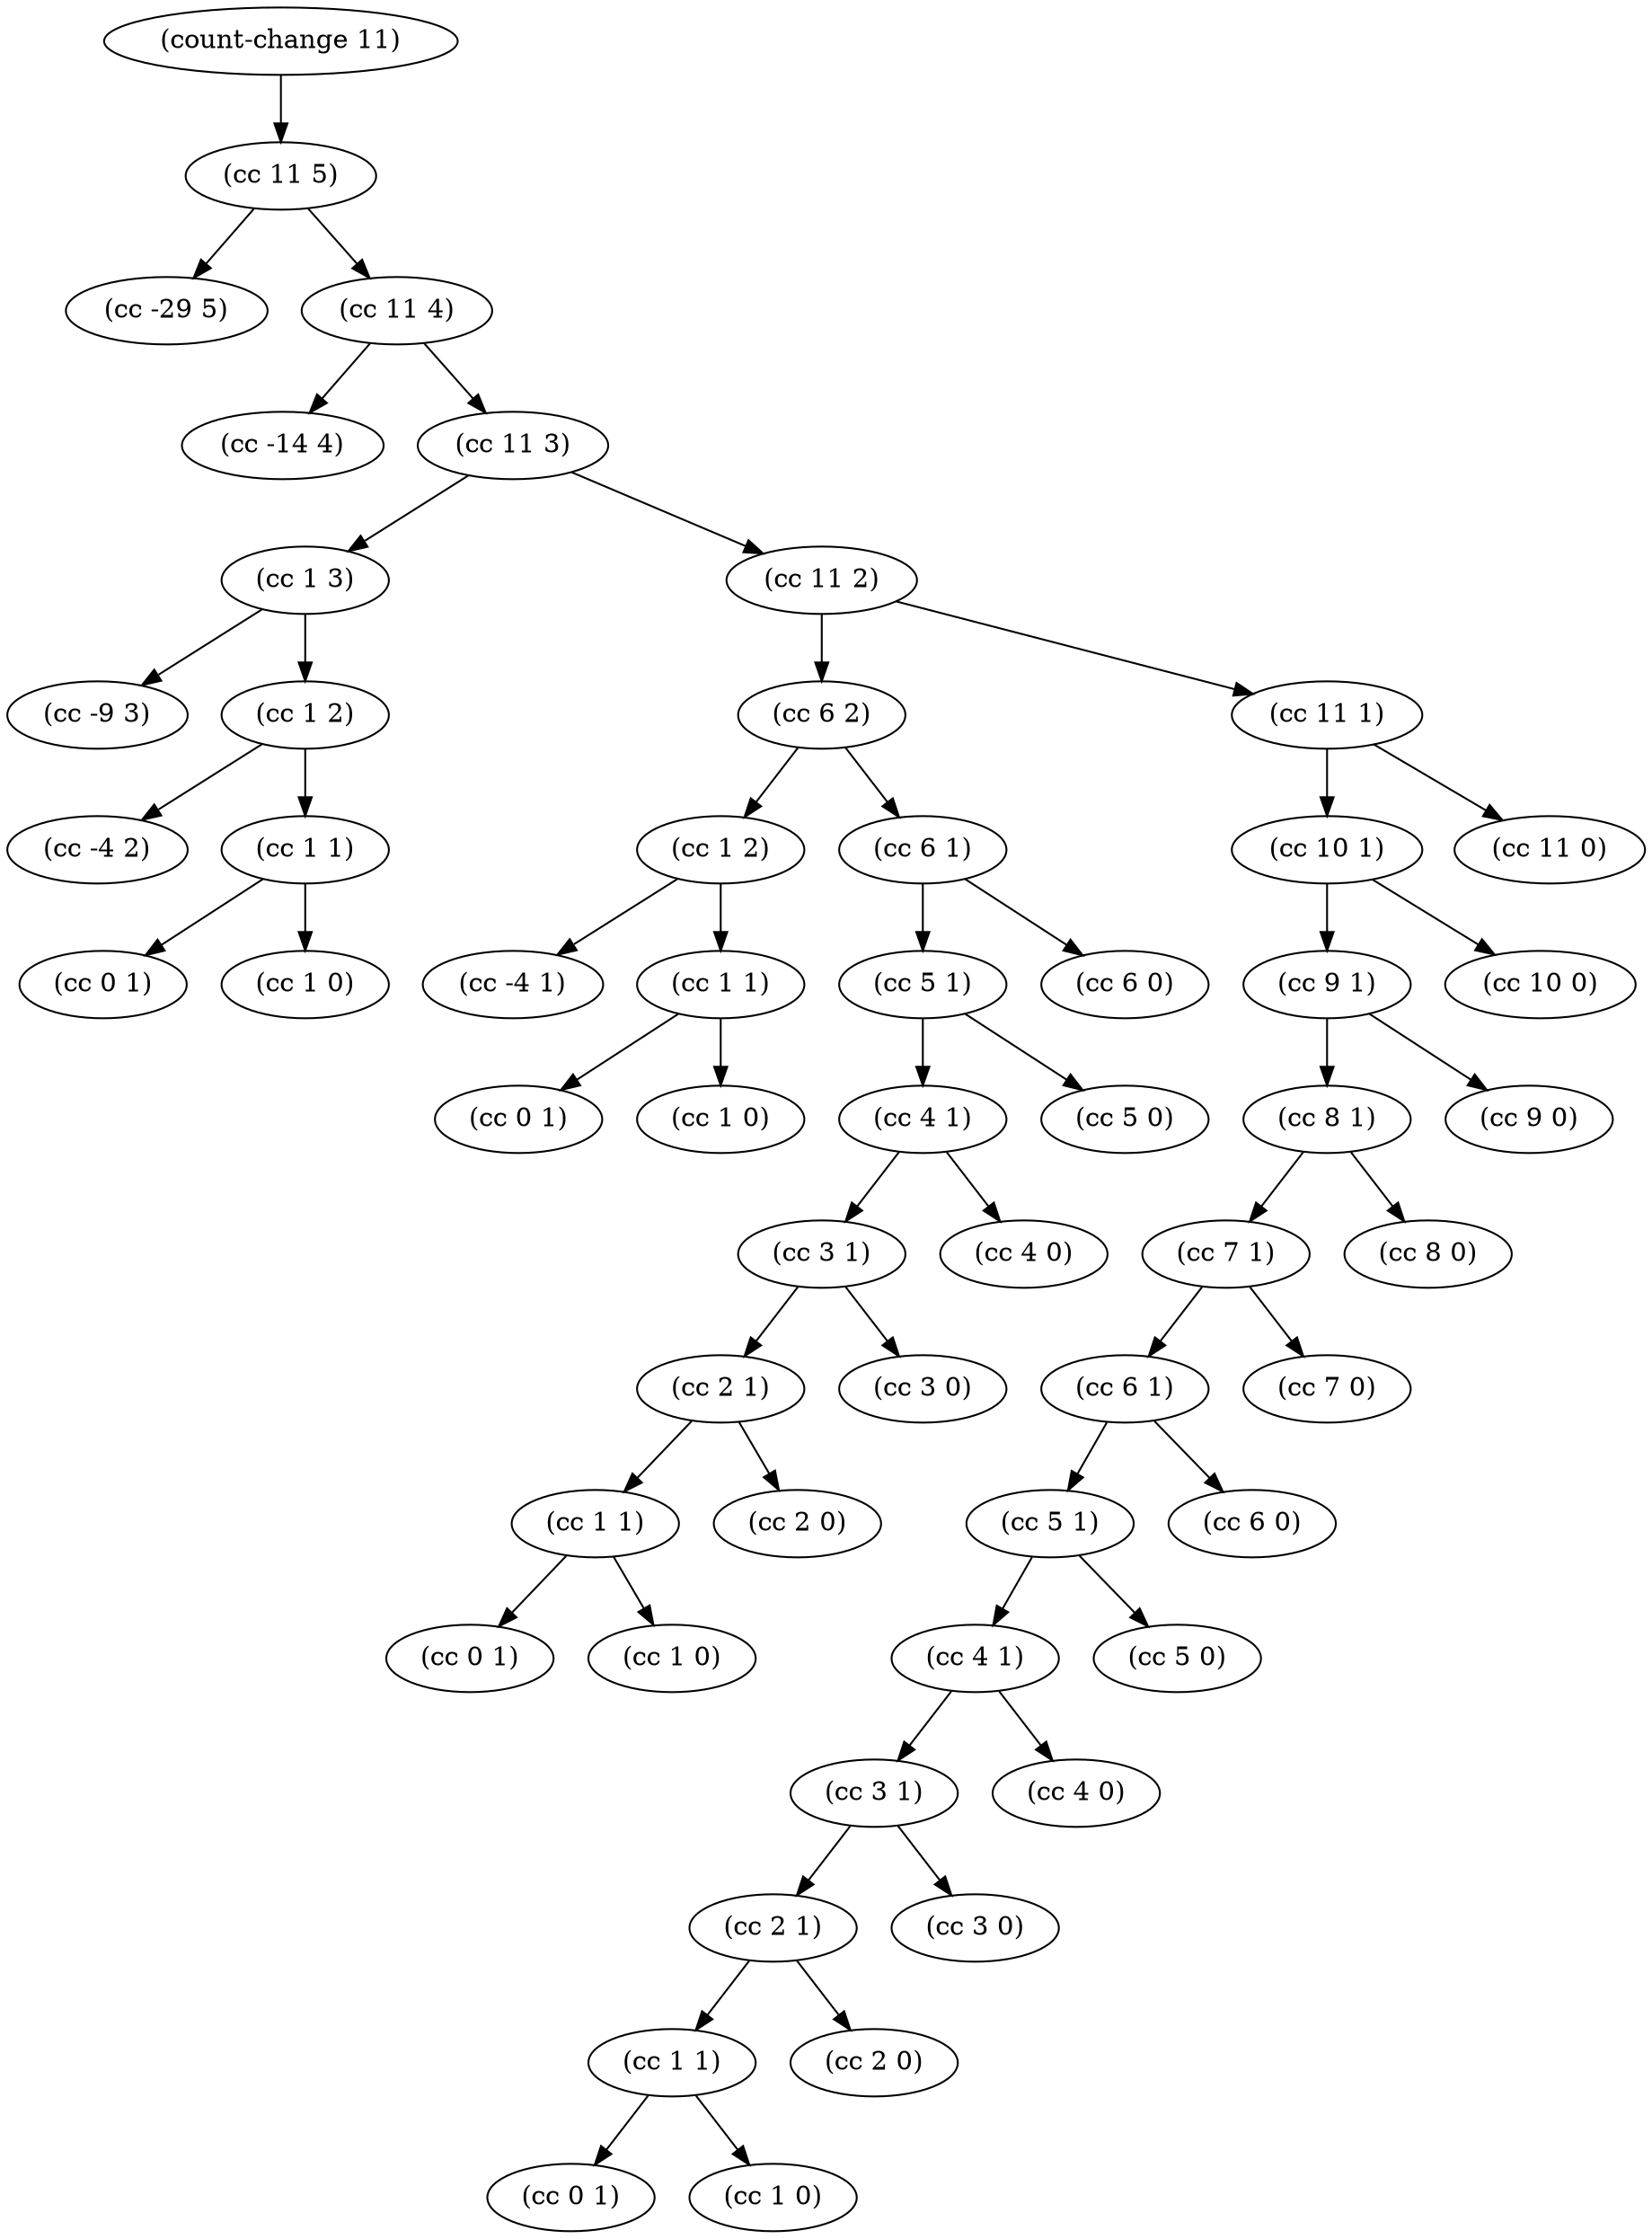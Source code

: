 digraph {
    top [label="(count-change 11)"];
    top -> cc_11_5;

    cc_11_5 [label="(cc 11 5)"];
    cc_11_5 -> neg_11_5;
    cc_11_5 -> cc_11_4;
    neg_11_5 [label="(cc -29 5)"];

    cc_11_4 [label="(cc 11 4)"];
    cc_11_4 -> neg_11_4;
    cc_11_4 -> cc_11_3;
    neg_11_4 [label="(cc -14 4)"];

    cc_11_3 [label="(cc 11 3)"];
    cc_11_3 -> cc_1_3;
    cc_11_3 -> cc_11_2;

    cc_1_3 [label="(cc 1 3)"];
    cc_1_3 -> neg_1_3;
    cc_1_3 -> cc_1_2_a;
    neg_1_3 [label="(cc -9 3)"];

    cc_1_2_a [label="(cc 1 2)"];
    cc_1_2_a -> neg_1_2_a;
    cc_1_2_a -> cc_1_1_a;
    neg_1_2_a [label="(cc -4 2)"];

    cc_1_1_a [label="(cc 1 1)"];
    cc_1_1_a -> won_1_1_a;
    cc_1_1_a -> no_coins_1_1_a;
    won_1_1_a [label="(cc 0 1)"];
    no_coins_1_1_a [label="(cc 1 0)"];

    cc_11_2 [label="(cc 11 2)"];
    cc_11_2 -> cc_6_2;
    cc_11_2 -> cc_11_1_d;

    cc_6_2 [label="(cc 6 2)"];
    cc_6_2 -> cc_1_2_b;
    cc_6_2 -> cc_6_1_c;

    cc_1_2_b [label="(cc 1 2)"];
    cc_1_2_b -> neg_1_2_b;
    cc_1_2_b -> cc_1_1_b;
    neg_1_2_b [label="(cc -4 1)"];

    cc_1_1_b [label="(cc 1 1)"];
    cc_1_1_b -> won_1_1_b;
    cc_1_1_b -> no_coins_1_1_b;
    won_1_1_b [label="(cc 0 1)"];
    no_coins_1_1_b [label="(cc 1 0)"];

    cc_6_1_c [label="(cc 6 1)"];
    cc_6_1_c -> cc_5_1_c;
    cc_6_1_c -> no_coins_6_1_c;
    no_coins_6_1_c [label="(cc 6 0)"];

    cc_5_1_c [label="(cc 5 1)"];
    cc_5_1_c -> cc_4_1_c;
    cc_5_1_c -> no_coins_5_1_c;
    no_coins_5_1_c [label="(cc 5 0)"];

    cc_4_1_c [label="(cc 4 1)"];
    cc_4_1_c -> cc_3_1_c;
    cc_4_1_c -> no_coins_4_1_c;
    no_coins_4_1_c [label="(cc 4 0)"];

    cc_3_1_c [label="(cc 3 1)"];
    cc_3_1_c -> cc_2_1_c;
    cc_3_1_c -> no_coins_3_1_c;
    no_coins_3_1_c [label="(cc 3 0)"];

    cc_2_1_c [label="(cc 2 1)"];
    cc_2_1_c -> cc_1_1_c;
    cc_2_1_c -> no_coins_2_1_c;
    no_coins_2_1_c [label="(cc 2 0)"];

    cc_1_1_c [label="(cc 1 1)"];
    cc_1_1_c -> won_1_1_c;
    cc_1_1_c -> no_coins_1_1_c;
    won_1_1_c [label="(cc 0 1)"];
    no_coins_1_1_c [label="(cc 1 0)"];

    cc_11_1_d [label="(cc 11 1)"];
    cc_11_1_d -> cc_10_1_d;
    cc_11_1_d -> no_coins_11_1_d;
    no_coins_11_1_d [label="(cc 11 0)"];

    cc_10_1_d [label="(cc 10 1)"];
    cc_10_1_d -> cc_9_1_d;
    cc_10_1_d -> no_coins_10_1_d;
    no_coins_10_1_d [label="(cc 10 0)"];

    cc_9_1_d [label="(cc 9 1)"];
    cc_9_1_d -> cc_8_1_d;
    cc_9_1_d -> no_coins_9_1_d;
    no_coins_9_1_d [label="(cc 9 0)"];

    cc_8_1_d [label="(cc 8 1)"];
    cc_8_1_d -> cc_7_1_d;
    cc_8_1_d -> no_coins_8_1_d;
    no_coins_8_1_d [label="(cc 8 0)"];

    cc_7_1_d [label="(cc 7 1)"];
    cc_7_1_d -> cc_6_1_d;
    cc_7_1_d -> no_coins_7_1_d;
    no_coins_7_1_d [label="(cc 7 0)"];

    cc_6_1_d [label="(cc 6 1)"];
    cc_6_1_d -> cc_5_1_d;
    cc_6_1_d -> no_coins_6_1_d;
    no_coins_6_1_d [label="(cc 6 0)"];

    cc_5_1_d [label="(cc 5 1)"];
    cc_5_1_d -> cc_4_1_d;
    cc_5_1_d -> no_coins_5_1_d;
    no_coins_5_1_d [label="(cc 5 0)"];

    cc_4_1_d [label="(cc 4 1)"];
    cc_4_1_d -> cc_3_1_d;
    cc_4_1_d -> no_coins_4_1_d;
    no_coins_4_1_d [label="(cc 4 0)"];

    cc_3_1_d [label="(cc 3 1)"];
    cc_3_1_d -> cc_2_1_d;
    cc_3_1_d -> no_coins_3_1_d;
    no_coins_3_1_d [label="(cc 3 0)"];

    cc_2_1_d [label="(cc 2 1)"];
    cc_2_1_d -> cc_1_1_d;
    cc_2_1_d -> no_coins_2_1_d;
    no_coins_2_1_d [label="(cc 2 0)"];

    cc_1_1_d [label="(cc 1 1)"];
    cc_1_1_d -> won_1_1_d;
    cc_1_1_d -> no_coins_1_1_d;
    won_1_1_d [label="(cc 0 1)"];
    no_coins_1_1_d [label="(cc 1 0)"];
}
